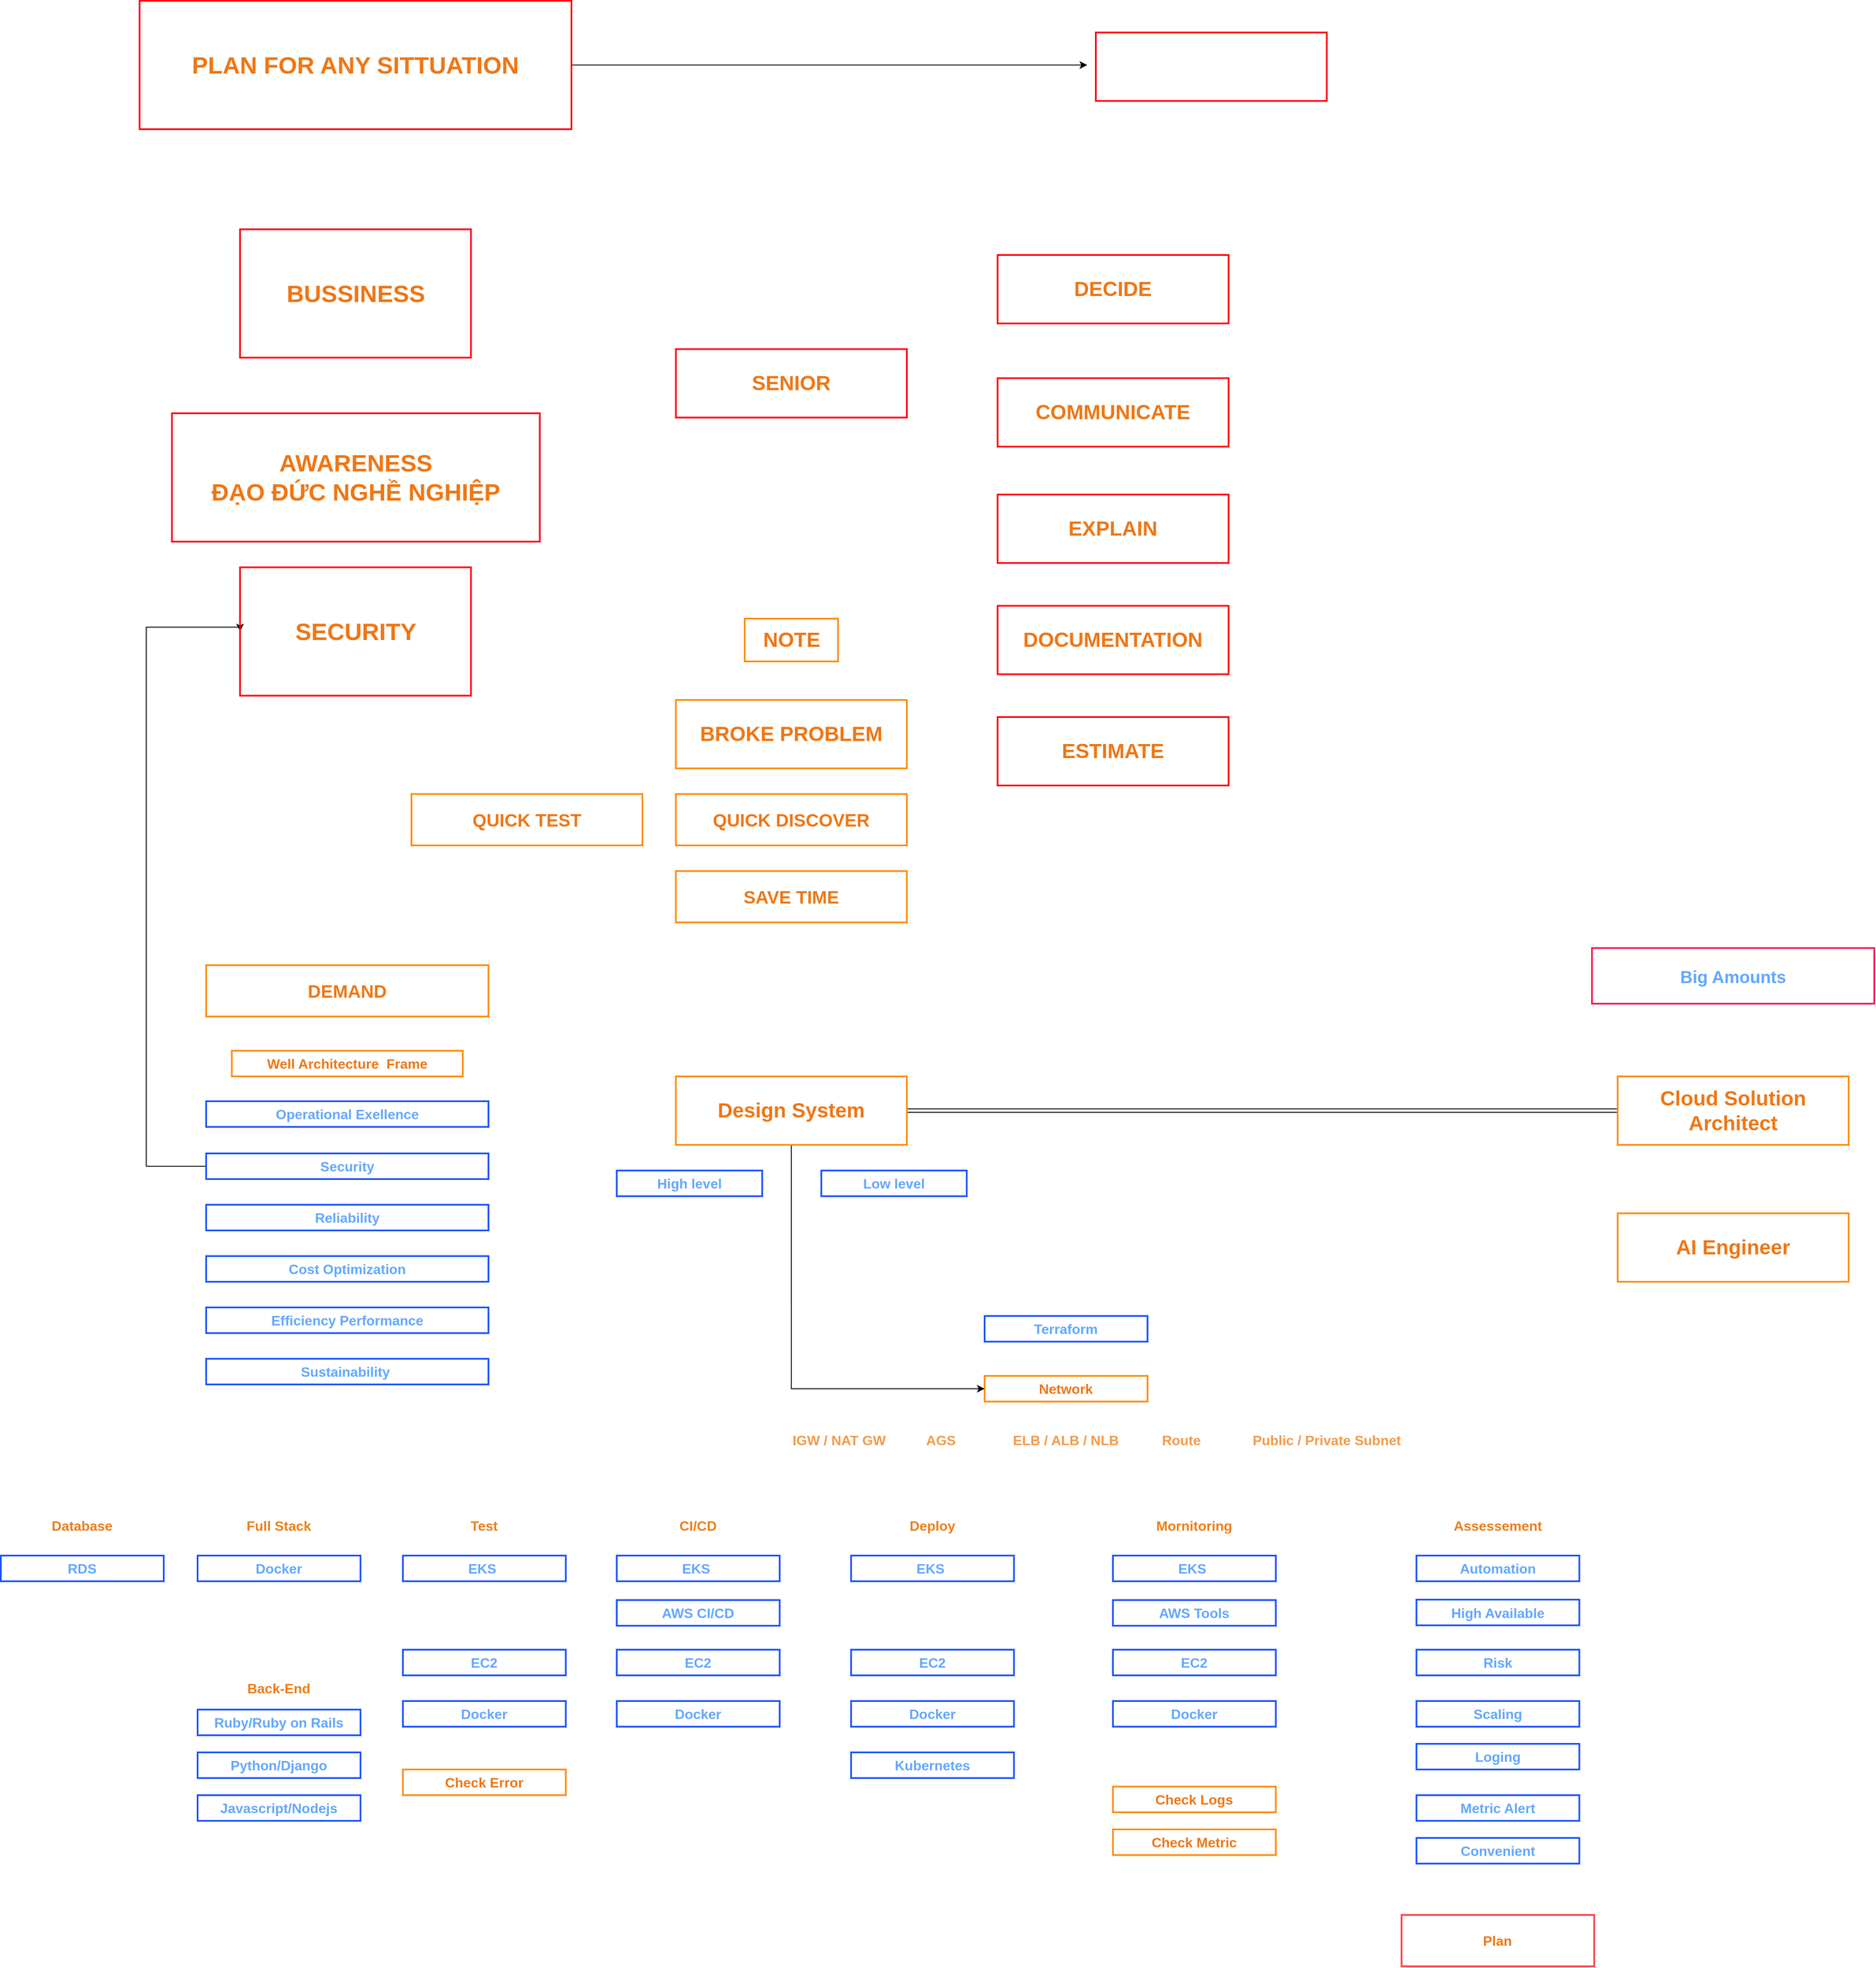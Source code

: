 <mxfile version="26.2.14" pages="3">
  <diagram name="Trang-1" id="ujEET1riT07Mne3FGxFI">
    <mxGraphModel dx="5027" dy="3837" grid="1" gridSize="10" guides="1" tooltips="1" connect="1" arrows="1" fold="1" page="1" pageScale="1" pageWidth="827" pageHeight="583" math="0" shadow="0">
      <root>
        <mxCell id="0" />
        <mxCell id="1" parent="0" />
        <mxCell id="cPMbkRboFeWKnEb1X97w-1" value="EKS&amp;nbsp;" style="text;html=1;strokeColor=#1a53ff;fillColor=none;align=center;verticalAlign=middle;whiteSpace=wrap;rounded=0;fontSize=16;fontStyle=1;fontColor=#64a7ff;strokeWidth=2;" parent="1" vertex="1">
          <mxGeometry x="203.89" y="210" width="190.41" height="30" as="geometry" />
        </mxCell>
        <mxCell id="cPMbkRboFeWKnEb1X97w-2" value="Deploy" style="text;html=1;strokeColor=none;fillColor=none;align=center;verticalAlign=middle;whiteSpace=wrap;rounded=0;fontSize=16;fontStyle=1;fontColor=#ed7100;opacity=80;textOpacity=90;" parent="1" vertex="1">
          <mxGeometry x="259.09" y="160" width="80" height="30" as="geometry" />
        </mxCell>
        <mxCell id="cPMbkRboFeWKnEb1X97w-4" value="EC2" style="text;html=1;strokeColor=#1a53ff;fillColor=none;align=center;verticalAlign=middle;whiteSpace=wrap;rounded=0;fontSize=16;fontStyle=1;fontColor=#64a7ff;strokeWidth=2;" parent="1" vertex="1">
          <mxGeometry x="203.89" y="320" width="190.41" height="30" as="geometry" />
        </mxCell>
        <mxCell id="cPMbkRboFeWKnEb1X97w-5" value="Kubernetes" style="text;html=1;strokeColor=#1a53ff;fillColor=none;align=center;verticalAlign=middle;whiteSpace=wrap;rounded=0;fontSize=16;fontStyle=1;fontColor=#64a7ff;strokeWidth=2;" parent="1" vertex="1">
          <mxGeometry x="203.89" y="440" width="190.41" height="30" as="geometry" />
        </mxCell>
        <mxCell id="cPMbkRboFeWKnEb1X97w-6" value="Docker" style="text;html=1;strokeColor=#1a53ff;fillColor=none;align=center;verticalAlign=middle;whiteSpace=wrap;rounded=0;fontSize=16;fontStyle=1;fontColor=#64a7ff;strokeWidth=2;" parent="1" vertex="1">
          <mxGeometry x="203.89" y="380" width="190.41" height="30" as="geometry" />
        </mxCell>
        <mxCell id="cPMbkRboFeWKnEb1X97w-8" value="Terraform" style="text;html=1;strokeColor=#1a53ff;fillColor=none;align=center;verticalAlign=middle;whiteSpace=wrap;rounded=0;fontSize=16;fontStyle=1;fontColor=#64a7ff;strokeWidth=2;" parent="1" vertex="1">
          <mxGeometry x="360" y="-70" width="190.41" height="30" as="geometry" />
        </mxCell>
        <mxCell id="cPMbkRboFeWKnEb1X97w-9" value="EKS&amp;nbsp;" style="text;html=1;strokeColor=#1a53ff;fillColor=none;align=center;verticalAlign=middle;whiteSpace=wrap;rounded=0;fontSize=16;fontStyle=1;fontColor=#64a7ff;strokeWidth=2;" parent="1" vertex="1">
          <mxGeometry x="510" y="210" width="190.41" height="30" as="geometry" />
        </mxCell>
        <mxCell id="cPMbkRboFeWKnEb1X97w-10" value="Mornitoring" style="text;html=1;strokeColor=none;fillColor=none;align=center;verticalAlign=middle;whiteSpace=wrap;rounded=0;fontSize=16;fontStyle=1;fontColor=#ed7100;opacity=80;textOpacity=90;" parent="1" vertex="1">
          <mxGeometry x="565.2" y="160" width="80" height="30" as="geometry" />
        </mxCell>
        <mxCell id="cPMbkRboFeWKnEb1X97w-11" value="EC2" style="text;html=1;strokeColor=#1a53ff;fillColor=none;align=center;verticalAlign=middle;whiteSpace=wrap;rounded=0;fontSize=16;fontStyle=1;fontColor=#64a7ff;strokeWidth=2;" parent="1" vertex="1">
          <mxGeometry x="509.99" y="320" width="190.41" height="30" as="geometry" />
        </mxCell>
        <mxCell id="cPMbkRboFeWKnEb1X97w-12" value="AWS Tools" style="text;html=1;strokeColor=#1a53ff;fillColor=none;align=center;verticalAlign=middle;whiteSpace=wrap;rounded=0;fontSize=16;fontStyle=1;fontColor=#64a7ff;strokeWidth=2;" parent="1" vertex="1">
          <mxGeometry x="510" y="262" width="190.41" height="30" as="geometry" />
        </mxCell>
        <mxCell id="cPMbkRboFeWKnEb1X97w-13" value="Docker" style="text;html=1;strokeColor=#1a53ff;fillColor=none;align=center;verticalAlign=middle;whiteSpace=wrap;rounded=0;fontSize=16;fontStyle=1;fontColor=#64a7ff;strokeWidth=2;" parent="1" vertex="1">
          <mxGeometry x="510" y="380" width="190.41" height="30" as="geometry" />
        </mxCell>
        <mxCell id="cPMbkRboFeWKnEb1X97w-14" value="EKS&amp;nbsp;" style="text;html=1;strokeColor=#1a53ff;fillColor=none;align=center;verticalAlign=middle;whiteSpace=wrap;rounded=0;fontSize=16;fontStyle=1;fontColor=#64a7ff;strokeWidth=2;" parent="1" vertex="1">
          <mxGeometry x="-70" y="210" width="190.41" height="30" as="geometry" />
        </mxCell>
        <mxCell id="cPMbkRboFeWKnEb1X97w-15" value="CI/CD" style="text;html=1;strokeColor=none;fillColor=none;align=center;verticalAlign=middle;whiteSpace=wrap;rounded=0;fontSize=16;fontStyle=1;fontColor=#ed7100;opacity=80;textOpacity=90;" parent="1" vertex="1">
          <mxGeometry x="-14.8" y="160" width="80" height="30" as="geometry" />
        </mxCell>
        <mxCell id="cPMbkRboFeWKnEb1X97w-16" value="EC2" style="text;html=1;strokeColor=#1a53ff;fillColor=none;align=center;verticalAlign=middle;whiteSpace=wrap;rounded=0;fontSize=16;fontStyle=1;fontColor=#64a7ff;strokeWidth=2;" parent="1" vertex="1">
          <mxGeometry x="-70.01" y="320" width="190.41" height="30" as="geometry" />
        </mxCell>
        <mxCell id="cPMbkRboFeWKnEb1X97w-17" value="AWS CI/CD" style="text;html=1;strokeColor=#1a53ff;fillColor=none;align=center;verticalAlign=middle;whiteSpace=wrap;rounded=0;fontSize=16;fontStyle=1;fontColor=#64a7ff;strokeWidth=2;" parent="1" vertex="1">
          <mxGeometry x="-70.01" y="262" width="190.41" height="30" as="geometry" />
        </mxCell>
        <mxCell id="cPMbkRboFeWKnEb1X97w-18" value="Docker" style="text;html=1;strokeColor=#1a53ff;fillColor=none;align=center;verticalAlign=middle;whiteSpace=wrap;rounded=0;fontSize=16;fontStyle=1;fontColor=#64a7ff;strokeWidth=2;" parent="1" vertex="1">
          <mxGeometry x="-70" y="380" width="190.41" height="30" as="geometry" />
        </mxCell>
        <mxCell id="-tKb0X7vPReTpXO9XSrU-1" value="Docker" style="text;html=1;strokeColor=#1a53ff;fillColor=none;align=center;verticalAlign=middle;whiteSpace=wrap;rounded=0;fontSize=16;fontStyle=1;fontColor=#64a7ff;strokeWidth=2;" parent="1" vertex="1">
          <mxGeometry x="-560" y="210" width="190.41" height="30" as="geometry" />
        </mxCell>
        <mxCell id="-tKb0X7vPReTpXO9XSrU-2" value="Full Stack" style="text;html=1;strokeColor=none;fillColor=none;align=center;verticalAlign=middle;whiteSpace=wrap;rounded=0;fontSize=16;fontStyle=1;fontColor=#ed7100;opacity=80;textOpacity=90;" parent="1" vertex="1">
          <mxGeometry x="-504.8" y="160" width="80" height="30" as="geometry" />
        </mxCell>
        <mxCell id="-tKb0X7vPReTpXO9XSrU-3" value="Database" style="text;html=1;strokeColor=none;fillColor=none;align=center;verticalAlign=middle;whiteSpace=wrap;rounded=0;fontSize=16;fontStyle=1;fontColor=#ed7100;opacity=80;textOpacity=90;" parent="1" vertex="1">
          <mxGeometry x="-734.8" y="160" width="80" height="30" as="geometry" />
        </mxCell>
        <mxCell id="-tKb0X7vPReTpXO9XSrU-4" value="Network" style="text;html=1;strokeColor=#ff8d0a;fillColor=none;align=center;verticalAlign=middle;whiteSpace=wrap;rounded=0;fontSize=16;fontStyle=1;fontColor=#ef7715;strokeWidth=2;" parent="1" vertex="1">
          <mxGeometry x="360" width="190.41" height="30" as="geometry" />
        </mxCell>
        <mxCell id="-tKb0X7vPReTpXO9XSrU-5" value="AGS" style="text;html=1;strokeColor=none;fillColor=none;align=center;verticalAlign=middle;whiteSpace=wrap;rounded=0;fontSize=16;fontStyle=1;fontColor=#ed7100;opacity=50;textOpacity=70;" parent="1" vertex="1">
          <mxGeometry x="269.09" y="60" width="80" height="30" as="geometry" />
        </mxCell>
        <mxCell id="-tKb0X7vPReTpXO9XSrU-6" value="ELB / ALB / NLB" style="text;html=1;strokeColor=none;fillColor=none;align=center;verticalAlign=middle;whiteSpace=wrap;rounded=0;fontSize=16;fontStyle=1;fontColor=#ed7100;opacity=50;textOpacity=70;" parent="1" vertex="1">
          <mxGeometry x="385.21" y="60" width="140" height="30" as="geometry" />
        </mxCell>
        <mxCell id="-tKb0X7vPReTpXO9XSrU-7" value="Route" style="text;html=1;strokeColor=none;fillColor=none;align=center;verticalAlign=middle;whiteSpace=wrap;rounded=0;fontSize=16;fontStyle=1;fontColor=#ed7100;opacity=50;textOpacity=70;" parent="1" vertex="1">
          <mxGeometry x="550.41" y="60" width="80" height="30" as="geometry" />
        </mxCell>
        <mxCell id="-tKb0X7vPReTpXO9XSrU-8" value="Public / Private Subnet" style="text;html=1;strokeColor=none;fillColor=none;align=center;verticalAlign=middle;whiteSpace=wrap;rounded=0;fontSize=16;fontStyle=1;fontColor=#ed7100;opacity=50;textOpacity=70;" parent="1" vertex="1">
          <mxGeometry x="670" y="60" width="180" height="30" as="geometry" />
        </mxCell>
        <mxCell id="-tKb0X7vPReTpXO9XSrU-9" value="IGW / NAT GW" style="text;html=1;strokeColor=none;fillColor=none;align=center;verticalAlign=middle;whiteSpace=wrap;rounded=0;fontSize=16;fontStyle=1;fontColor=#ed7100;opacity=50;textOpacity=70;" parent="1" vertex="1">
          <mxGeometry x="130" y="60" width="120" height="30" as="geometry" />
        </mxCell>
        <mxCell id="-tKb0X7vPReTpXO9XSrU-10" value="RDS" style="text;html=1;strokeColor=#1a53ff;fillColor=none;align=center;verticalAlign=middle;whiteSpace=wrap;rounded=0;fontSize=16;fontStyle=1;fontColor=#64a7ff;strokeWidth=2;" parent="1" vertex="1">
          <mxGeometry x="-790" y="210" width="190.41" height="30" as="geometry" />
        </mxCell>
        <mxCell id="-tKb0X7vPReTpXO9XSrU-13" value="Well Architecture&amp;nbsp; Frame" style="text;html=1;strokeColor=#ff8d0a;fillColor=none;align=center;verticalAlign=middle;whiteSpace=wrap;rounded=0;fontSize=16;fontStyle=1;fontColor=#ef7715;strokeWidth=2;" parent="1" vertex="1">
          <mxGeometry x="-520" y="-380" width="270" height="30" as="geometry" />
        </mxCell>
        <mxCell id="-tKb0X7vPReTpXO9XSrU-14" value="Operational Exellence" style="text;html=1;strokeColor=#1a53ff;fillColor=none;align=center;verticalAlign=middle;whiteSpace=wrap;rounded=0;fontSize=16;fontStyle=1;fontColor=#64a7ff;strokeWidth=2;" parent="1" vertex="1">
          <mxGeometry x="-550" y="-321" width="330" height="30" as="geometry" />
        </mxCell>
        <mxCell id="6UHtKOpO8LP5t7AISkg3-2" style="edgeStyle=orthogonalEdgeStyle;rounded=0;orthogonalLoop=1;jettySize=auto;html=1;entryX=0;entryY=0.5;entryDx=0;entryDy=0;" parent="1" source="-tKb0X7vPReTpXO9XSrU-16" target="6UHtKOpO8LP5t7AISkg3-1" edge="1">
          <mxGeometry relative="1" as="geometry">
            <Array as="points">
              <mxPoint x="-620" y="-245" />
              <mxPoint x="-620" y="-875" />
            </Array>
          </mxGeometry>
        </mxCell>
        <mxCell id="-tKb0X7vPReTpXO9XSrU-16" value="Security" style="text;html=1;strokeColor=#1a53ff;fillColor=none;align=center;verticalAlign=middle;whiteSpace=wrap;rounded=0;fontSize=16;fontStyle=1;fontColor=#64a7ff;strokeWidth=2;" parent="1" vertex="1">
          <mxGeometry x="-550" y="-260" width="330" height="30" as="geometry" />
        </mxCell>
        <mxCell id="-tKb0X7vPReTpXO9XSrU-17" value="Reliability" style="text;html=1;strokeColor=#1a53ff;fillColor=none;align=center;verticalAlign=middle;whiteSpace=wrap;rounded=0;fontSize=16;fontStyle=1;fontColor=#64a7ff;strokeWidth=2;" parent="1" vertex="1">
          <mxGeometry x="-550" y="-200" width="330" height="30" as="geometry" />
        </mxCell>
        <mxCell id="-tKb0X7vPReTpXO9XSrU-18" value="Cost Optimization" style="text;html=1;strokeColor=#1a53ff;fillColor=none;align=center;verticalAlign=middle;whiteSpace=wrap;rounded=0;fontSize=16;fontStyle=1;fontColor=#64a7ff;strokeWidth=2;" parent="1" vertex="1">
          <mxGeometry x="-550" y="-140" width="330" height="30" as="geometry" />
        </mxCell>
        <mxCell id="-tKb0X7vPReTpXO9XSrU-19" value="Efficiency Performance" style="text;html=1;strokeColor=#1a53ff;fillColor=none;align=center;verticalAlign=middle;whiteSpace=wrap;rounded=0;fontSize=16;fontStyle=1;fontColor=#64a7ff;strokeWidth=2;" parent="1" vertex="1">
          <mxGeometry x="-550" y="-80" width="330" height="30" as="geometry" />
        </mxCell>
        <mxCell id="-tKb0X7vPReTpXO9XSrU-20" value="Sustainability&amp;nbsp;" style="text;html=1;strokeColor=#1a53ff;fillColor=none;align=center;verticalAlign=middle;whiteSpace=wrap;rounded=0;fontSize=16;fontStyle=1;fontColor=#64a7ff;strokeWidth=2;" parent="1" vertex="1">
          <mxGeometry x="-550" y="-20" width="330" height="30" as="geometry" />
        </mxCell>
        <mxCell id="-tKb0X7vPReTpXO9XSrU-23" style="edgeStyle=orthogonalEdgeStyle;rounded=0;orthogonalLoop=1;jettySize=auto;html=1;exitX=0.5;exitY=1;exitDx=0;exitDy=0;entryX=0;entryY=0.5;entryDx=0;entryDy=0;" parent="1" source="-tKb0X7vPReTpXO9XSrU-21" target="-tKb0X7vPReTpXO9XSrU-4" edge="1">
          <mxGeometry relative="1" as="geometry" />
        </mxCell>
        <mxCell id="AHxGHxpkZG729FD5Jr13-1" style="edgeStyle=orthogonalEdgeStyle;rounded=0;orthogonalLoop=1;jettySize=auto;html=1;entryX=0;entryY=0.5;entryDx=0;entryDy=0;shape=link;" parent="1" source="-tKb0X7vPReTpXO9XSrU-21" target="VqSbP30gdeHqLsABzozv-1" edge="1">
          <mxGeometry relative="1" as="geometry" />
        </mxCell>
        <mxCell id="-tKb0X7vPReTpXO9XSrU-21" value="&lt;font style=&quot;font-size: 24px;&quot;&gt;Design System&lt;/font&gt;" style="text;html=1;strokeColor=#ff8d0a;fillColor=none;align=center;verticalAlign=middle;whiteSpace=wrap;rounded=0;fontSize=16;fontStyle=1;fontColor=#ef7715;strokeWidth=2;" parent="1" vertex="1">
          <mxGeometry x="-0.91" y="-350" width="270" height="80" as="geometry" />
        </mxCell>
        <mxCell id="-tKb0X7vPReTpXO9XSrU-24" value="High level" style="text;html=1;strokeColor=#1a53ff;fillColor=none;align=center;verticalAlign=middle;whiteSpace=wrap;rounded=0;fontSize=16;fontStyle=1;fontColor=#64a7ff;strokeWidth=2;" parent="1" vertex="1">
          <mxGeometry x="-70.01" y="-240" width="170" height="30" as="geometry" />
        </mxCell>
        <mxCell id="-tKb0X7vPReTpXO9XSrU-25" value="Low level" style="text;html=1;strokeColor=#1a53ff;fillColor=none;align=center;verticalAlign=middle;whiteSpace=wrap;rounded=0;fontSize=16;fontStyle=1;fontColor=#64a7ff;strokeWidth=2;" parent="1" vertex="1">
          <mxGeometry x="169.09" y="-240" width="170" height="30" as="geometry" />
        </mxCell>
        <mxCell id="VJEER4OFfLnJNh75TgYW-2" value="Test" style="text;html=1;strokeColor=none;fillColor=none;align=center;verticalAlign=middle;whiteSpace=wrap;rounded=0;fontSize=16;fontStyle=1;fontColor=#ed7100;opacity=80;textOpacity=90;" parent="1" vertex="1">
          <mxGeometry x="-264.8" y="160" width="80" height="30" as="geometry" />
        </mxCell>
        <mxCell id="VJEER4OFfLnJNh75TgYW-3" value="EKS&amp;nbsp;" style="text;html=1;strokeColor=#1a53ff;fillColor=none;align=center;verticalAlign=middle;whiteSpace=wrap;rounded=0;fontSize=16;fontStyle=1;fontColor=#64a7ff;strokeWidth=2;" parent="1" vertex="1">
          <mxGeometry x="-320" y="210" width="190.41" height="30" as="geometry" />
        </mxCell>
        <mxCell id="VJEER4OFfLnJNh75TgYW-4" value="EC2" style="text;html=1;strokeColor=#1a53ff;fillColor=none;align=center;verticalAlign=middle;whiteSpace=wrap;rounded=0;fontSize=16;fontStyle=1;fontColor=#64a7ff;strokeWidth=2;" parent="1" vertex="1">
          <mxGeometry x="-320.01" y="320" width="190.41" height="30" as="geometry" />
        </mxCell>
        <mxCell id="VJEER4OFfLnJNh75TgYW-6" value="Docker" style="text;html=1;strokeColor=#1a53ff;fillColor=none;align=center;verticalAlign=middle;whiteSpace=wrap;rounded=0;fontSize=16;fontStyle=1;fontColor=#64a7ff;strokeWidth=2;" parent="1" vertex="1">
          <mxGeometry x="-320" y="380" width="190.41" height="30" as="geometry" />
        </mxCell>
        <mxCell id="_DJAbIojodz0pSCEuxrS-1" value="&lt;span style=&quot;font-size: 24px;&quot;&gt;BROKE PROBLEM&lt;/span&gt;" style="text;html=1;strokeColor=#ff8d0a;fillColor=none;align=center;verticalAlign=middle;whiteSpace=wrap;rounded=0;fontSize=16;fontStyle=1;fontColor=#ef7715;strokeWidth=2;" parent="1" vertex="1">
          <mxGeometry x="-0.91" y="-790" width="270" height="80" as="geometry" />
        </mxCell>
        <mxCell id="_DJAbIojodz0pSCEuxrS-2" value="QUICK DISCOVER" style="text;html=1;strokeColor=#ff8d0a;fillColor=none;align=center;verticalAlign=middle;whiteSpace=wrap;rounded=0;fontSize=21;fontStyle=1;fontColor=#ef7715;strokeWidth=2;" parent="1" vertex="1">
          <mxGeometry x="-0.91" y="-680" width="270" height="60" as="geometry" />
        </mxCell>
        <mxCell id="rnrWlKSzuoKKv4Rg9jxv-1" value="DEMAND" style="text;html=1;strokeColor=#ff8d0a;fillColor=none;align=center;verticalAlign=middle;whiteSpace=wrap;rounded=0;fontSize=21;fontStyle=1;fontColor=#ef7715;strokeWidth=2;" parent="1" vertex="1">
          <mxGeometry x="-550" y="-480" width="330" height="60" as="geometry" />
        </mxCell>
        <mxCell id="VqSbP30gdeHqLsABzozv-1" value="&lt;font style=&quot;font-size: 24px;&quot;&gt;Cloud Solution Architect&lt;/font&gt;" style="text;html=1;strokeColor=#ff8d0a;fillColor=none;align=center;verticalAlign=middle;whiteSpace=wrap;rounded=0;fontSize=16;fontStyle=1;fontColor=#ef7715;strokeWidth=2;" parent="1" vertex="1">
          <mxGeometry x="1100" y="-350" width="270" height="80" as="geometry" />
        </mxCell>
        <mxCell id="VqSbP30gdeHqLsABzozv-3" value="SAVE TIME" style="text;html=1;strokeColor=#ff8d0a;fillColor=none;align=center;verticalAlign=middle;whiteSpace=wrap;rounded=0;fontSize=21;fontStyle=1;fontColor=#ef7715;strokeWidth=2;" parent="1" vertex="1">
          <mxGeometry x="-0.9" y="-590" width="270" height="60" as="geometry" />
        </mxCell>
        <mxCell id="hmmZ-md2p80IemaL2Qtf-1" value="Ruby/Ruby on Rails&lt;span style=&quot;color: rgba(0, 0, 0, 0); font-family: monospace; font-size: 0px; font-weight: 400; text-align: start; text-wrap: nowrap;&quot;&gt;%3CmxGraphModel%3E%3Croot%3E%3CmxCell%20id%3D%220%22%2F%3E%3CmxCell%20id%3D%221%22%20parent%3D%220%22%2F%3E%3CmxCell%20id%3D%222%22%20value%3D%22Docker%22%20style%3D%22text%3Bhtml%3D1%3BstrokeColor%3D%231a53ff%3BfillColor%3Dnone%3Balign%3Dcenter%3BverticalAlign%3Dmiddle%3BwhiteSpace%3Dwrap%3Brounded%3D0%3BfontSize%3D16%3BfontStyle%3D1%3BfontColor%3D%2364a7ff%3BstrokeWidth%3D2%3B%22%20vertex%3D%221%22%20parent%3D%221%22%3E%3CmxGeometry%20x%3D%22-560%22%20y%3D%22210%22%20width%3D%22190.41%22%20height%3D%2230%22%20as%3D%22geometry%22%2F%3E%3C%2FmxCell%3E%3C%2Froot%3E%3C%2FmxGraphModel%3E&lt;/span&gt;" style="text;html=1;strokeColor=#1a53ff;fillColor=none;align=center;verticalAlign=middle;whiteSpace=wrap;rounded=0;fontSize=16;fontStyle=1;fontColor=#64a7ff;strokeWidth=2;" parent="1" vertex="1">
          <mxGeometry x="-560" y="390" width="190.41" height="30" as="geometry" />
        </mxCell>
        <mxCell id="hmmZ-md2p80IemaL2Qtf-2" value="Python/Django" style="text;html=1;strokeColor=#1a53ff;fillColor=none;align=center;verticalAlign=middle;whiteSpace=wrap;rounded=0;fontSize=16;fontStyle=1;fontColor=#64a7ff;strokeWidth=2;" parent="1" vertex="1">
          <mxGeometry x="-560" y="440" width="190.41" height="30" as="geometry" />
        </mxCell>
        <mxCell id="hmmZ-md2p80IemaL2Qtf-3" value="Javascript/Nodejs" style="text;html=1;strokeColor=#1a53ff;fillColor=none;align=center;verticalAlign=middle;whiteSpace=wrap;rounded=0;fontSize=16;fontStyle=1;fontColor=#64a7ff;strokeWidth=2;" parent="1" vertex="1">
          <mxGeometry x="-560" y="490" width="190.41" height="30" as="geometry" />
        </mxCell>
        <mxCell id="hmmZ-md2p80IemaL2Qtf-4" value="Back-End" style="text;html=1;strokeColor=none;fillColor=none;align=center;verticalAlign=middle;whiteSpace=wrap;rounded=0;fontSize=16;fontStyle=1;fontColor=#ed7100;opacity=80;textOpacity=90;" parent="1" vertex="1">
          <mxGeometry x="-504.8" y="350" width="80" height="30" as="geometry" />
        </mxCell>
        <mxCell id="CieUn2j9MuOwByOzaxfd-1" value="&lt;span style=&quot;font-size: 24px;&quot;&gt;SENIOR&lt;/span&gt;" style="text;html=1;strokeColor=#FF0011;fillColor=none;align=center;verticalAlign=middle;whiteSpace=wrap;rounded=0;fontSize=16;fontStyle=1;fontColor=#ef7715;strokeWidth=2;" parent="1" vertex="1">
          <mxGeometry x="-0.9" y="-1200" width="270" height="80" as="geometry" />
        </mxCell>
        <mxCell id="CieUn2j9MuOwByOzaxfd-2" value="&lt;span style=&quot;font-size: 24px;&quot;&gt;DECIDE&lt;/span&gt;" style="text;html=1;strokeColor=#FF0011;fillColor=none;align=center;verticalAlign=middle;whiteSpace=wrap;rounded=0;fontSize=16;fontStyle=1;fontColor=#ef7715;strokeWidth=2;" parent="1" vertex="1">
          <mxGeometry x="375.2" y="-1310" width="270" height="80" as="geometry" />
        </mxCell>
        <mxCell id="CieUn2j9MuOwByOzaxfd-3" value="&lt;span style=&quot;font-size: 24px;&quot;&gt;COMMUNICATE&lt;/span&gt;" style="text;html=1;strokeColor=#FF0011;fillColor=none;align=center;verticalAlign=middle;whiteSpace=wrap;rounded=0;fontSize=16;fontStyle=1;fontColor=#ef7715;strokeWidth=2;" parent="1" vertex="1">
          <mxGeometry x="375.2" y="-1166" width="270" height="80" as="geometry" />
        </mxCell>
        <mxCell id="CieUn2j9MuOwByOzaxfd-4" value="&lt;span style=&quot;font-size: 24px;&quot;&gt;EXPLAIN&lt;/span&gt;" style="text;html=1;strokeColor=#FF0011;fillColor=none;align=center;verticalAlign=middle;whiteSpace=wrap;rounded=0;fontSize=16;fontStyle=1;fontColor=#ef7715;strokeWidth=2;" parent="1" vertex="1">
          <mxGeometry x="375.2" y="-1030" width="270" height="80" as="geometry" />
        </mxCell>
        <mxCell id="4g-upzfsBoQSluLP9EnY-1" value="&lt;span style=&quot;font-size: 28px;&quot;&gt;BUSSINESS&lt;/span&gt;" style="text;html=1;strokeColor=#FF0011;fillColor=none;align=center;verticalAlign=middle;whiteSpace=wrap;rounded=0;fontSize=16;fontStyle=1;fontColor=#ef7715;strokeWidth=2;" parent="1" vertex="1">
          <mxGeometry x="-510.41" y="-1340" width="270" height="150" as="geometry" />
        </mxCell>
        <mxCell id="4g-upzfsBoQSluLP9EnY-2" value="&lt;span style=&quot;font-size: 24px;&quot;&gt;DOCUMENTATION&lt;/span&gt;" style="text;html=1;strokeColor=#FF0011;fillColor=none;align=center;verticalAlign=middle;whiteSpace=wrap;rounded=0;fontSize=16;fontStyle=1;fontColor=#ef7715;strokeWidth=2;" parent="1" vertex="1">
          <mxGeometry x="375.2" y="-900" width="270" height="80" as="geometry" />
        </mxCell>
        <mxCell id="4g-upzfsBoQSluLP9EnY-3" value="&lt;span style=&quot;font-size: 24px;&quot;&gt;AI Engineer&lt;/span&gt;" style="text;html=1;strokeColor=#ff8d0a;fillColor=none;align=center;verticalAlign=middle;whiteSpace=wrap;rounded=0;fontSize=16;fontStyle=1;fontColor=#ef7715;strokeWidth=2;" parent="1" vertex="1">
          <mxGeometry x="1100" y="-190" width="270" height="80" as="geometry" />
        </mxCell>
        <mxCell id="qi1XNa2taDHu1fNkGAk2-1" value="&lt;span style=&quot;font-size: 24px;&quot;&gt;ESTIMATE&lt;/span&gt;" style="text;html=1;strokeColor=#FF0011;fillColor=none;align=center;verticalAlign=middle;whiteSpace=wrap;rounded=0;fontSize=16;fontStyle=1;fontColor=#ef7715;strokeWidth=2;" parent="1" vertex="1">
          <mxGeometry x="375.2" y="-770" width="270" height="80" as="geometry" />
        </mxCell>
        <mxCell id="4dDg5o5YlyH3D9cVlC7b-1" value="Check Logs" style="text;html=1;strokeColor=#ff8d0a;fillColor=none;align=center;verticalAlign=middle;whiteSpace=wrap;rounded=0;fontSize=16;fontStyle=1;fontColor=#ef7715;strokeWidth=2;" parent="1" vertex="1">
          <mxGeometry x="509.99" y="480" width="190.41" height="30" as="geometry" />
        </mxCell>
        <mxCell id="4dDg5o5YlyH3D9cVlC7b-2" value="Check Metric" style="text;html=1;strokeColor=#ff8d0a;fillColor=none;align=center;verticalAlign=middle;whiteSpace=wrap;rounded=0;fontSize=16;fontStyle=1;fontColor=#ef7715;strokeWidth=2;" parent="1" vertex="1">
          <mxGeometry x="510" y="530" width="190.41" height="30" as="geometry" />
        </mxCell>
        <mxCell id="4dDg5o5YlyH3D9cVlC7b-3" value="Check Error" style="text;html=1;strokeColor=#ff8d0a;fillColor=none;align=center;verticalAlign=middle;whiteSpace=wrap;rounded=0;fontSize=16;fontStyle=1;fontColor=#ef7715;strokeWidth=2;" parent="1" vertex="1">
          <mxGeometry x="-320.01" y="460" width="190.41" height="30" as="geometry" />
        </mxCell>
        <mxCell id="0ZU1zF_1MFRTYMkna4UZ-1" value="Big Amounts" style="text;html=1;strokeColor=#FF1453;fillColor=none;align=center;verticalAlign=middle;whiteSpace=wrap;rounded=0;fontSize=20;fontStyle=1;fontColor=#64a7ff;strokeWidth=2;" parent="1" vertex="1">
          <mxGeometry x="1070" y="-500" width="330" height="65" as="geometry" />
        </mxCell>
        <mxCell id="tjQwItsupdHpOHDoVjFv-1" value="&lt;span style=&quot;font-size: 28px;&quot;&gt;AWARENESS&lt;/span&gt;&lt;div&gt;&lt;span style=&quot;font-size: 28px;&quot;&gt;ĐẠO ĐỨC NGHỀ NGHIỆP&lt;/span&gt;&lt;/div&gt;" style="text;html=1;strokeColor=#FF0011;fillColor=none;align=center;verticalAlign=middle;whiteSpace=wrap;rounded=0;fontSize=16;fontStyle=1;fontColor=#ef7715;strokeWidth=2;" parent="1" vertex="1">
          <mxGeometry x="-590" y="-1125" width="430" height="150" as="geometry" />
        </mxCell>
        <mxCell id="7dWwLr5CmhXpt39SM9Ui-1" value="Assessement" style="text;html=1;strokeColor=none;fillColor=none;align=center;verticalAlign=middle;whiteSpace=wrap;rounded=0;fontSize=16;fontStyle=1;fontColor=#ed7100;opacity=80;textOpacity=90;" parent="1" vertex="1">
          <mxGeometry x="920" y="160" width="80" height="30" as="geometry" />
        </mxCell>
        <mxCell id="7dWwLr5CmhXpt39SM9Ui-2" value="Automation" style="text;html=1;strokeColor=#1a53ff;fillColor=none;align=center;verticalAlign=middle;whiteSpace=wrap;rounded=0;fontSize=16;fontStyle=1;fontColor=#64a7ff;strokeWidth=2;" parent="1" vertex="1">
          <mxGeometry x="864.79" y="210" width="190.41" height="30" as="geometry" />
        </mxCell>
        <mxCell id="7dWwLr5CmhXpt39SM9Ui-3" value="High Available" style="text;html=1;strokeColor=#1a53ff;fillColor=none;align=center;verticalAlign=middle;whiteSpace=wrap;rounded=0;fontSize=16;fontStyle=1;fontColor=#64a7ff;strokeWidth=2;" parent="1" vertex="1">
          <mxGeometry x="864.79" y="261.5" width="190.41" height="30" as="geometry" />
        </mxCell>
        <mxCell id="7dWwLr5CmhXpt39SM9Ui-5" value="Risk" style="text;html=1;strokeColor=#1a53ff;fillColor=none;align=center;verticalAlign=middle;whiteSpace=wrap;rounded=0;fontSize=16;fontStyle=1;fontColor=#64a7ff;strokeWidth=2;" parent="1" vertex="1">
          <mxGeometry x="864.79" y="320" width="190.41" height="30" as="geometry" />
        </mxCell>
        <mxCell id="7dWwLr5CmhXpt39SM9Ui-6" value="QUICK TEST" style="text;html=1;strokeColor=#ff8d0a;fillColor=none;align=center;verticalAlign=middle;whiteSpace=wrap;rounded=0;fontSize=21;fontStyle=1;fontColor=#ef7715;strokeWidth=2;" parent="1" vertex="1">
          <mxGeometry x="-310" y="-680" width="270" height="60" as="geometry" />
        </mxCell>
        <mxCell id="7dWwLr5CmhXpt39SM9Ui-7" value="&lt;span style=&quot;font-size: 24px;&quot;&gt;NOTE&lt;/span&gt;" style="text;html=1;strokeColor=#ff8d0a;fillColor=none;align=center;verticalAlign=middle;whiteSpace=wrap;rounded=0;fontSize=16;fontStyle=1;fontColor=#ef7715;strokeWidth=2;" parent="1" vertex="1">
          <mxGeometry x="79.56" y="-885" width="109.09" height="50" as="geometry" />
        </mxCell>
        <mxCell id="7dWwLr5CmhXpt39SM9Ui-8" value="Scaling" style="text;html=1;strokeColor=#1a53ff;fillColor=none;align=center;verticalAlign=middle;whiteSpace=wrap;rounded=0;fontSize=16;fontStyle=1;fontColor=#64a7ff;strokeWidth=2;" parent="1" vertex="1">
          <mxGeometry x="864.79" y="380" width="190.41" height="30" as="geometry" />
        </mxCell>
        <mxCell id="7dWwLr5CmhXpt39SM9Ui-10" value="Plan" style="text;html=1;strokeColor=#FF3D4A;fillColor=none;align=center;verticalAlign=middle;whiteSpace=wrap;rounded=0;fontSize=16;fontStyle=1;fontColor=#ef7715;strokeWidth=2;" parent="1" vertex="1">
          <mxGeometry x="847.39" y="630" width="225.21" height="60" as="geometry" />
        </mxCell>
        <mxCell id="7dWwLr5CmhXpt39SM9Ui-11" value="Loging" style="text;html=1;strokeColor=#1a53ff;fillColor=none;align=center;verticalAlign=middle;whiteSpace=wrap;rounded=0;fontSize=16;fontStyle=1;fontColor=#64a7ff;strokeWidth=2;" parent="1" vertex="1">
          <mxGeometry x="864.79" y="430" width="190.41" height="30" as="geometry" />
        </mxCell>
        <mxCell id="7dWwLr5CmhXpt39SM9Ui-12" value="Metric Alert" style="text;html=1;strokeColor=#1a53ff;fillColor=none;align=center;verticalAlign=middle;whiteSpace=wrap;rounded=0;fontSize=16;fontStyle=1;fontColor=#64a7ff;strokeWidth=2;" parent="1" vertex="1">
          <mxGeometry x="864.79" y="490" width="190.41" height="30" as="geometry" />
        </mxCell>
        <mxCell id="7dWwLr5CmhXpt39SM9Ui-13" value="Convenient" style="text;html=1;strokeColor=#1a53ff;fillColor=none;align=center;verticalAlign=middle;whiteSpace=wrap;rounded=0;fontSize=16;fontStyle=1;fontColor=#64a7ff;strokeWidth=2;" parent="1" vertex="1">
          <mxGeometry x="864.79" y="540" width="190.41" height="30" as="geometry" />
        </mxCell>
        <mxCell id="6UHtKOpO8LP5t7AISkg3-1" value="&lt;span style=&quot;font-size: 28px;&quot;&gt;SECURITY&lt;/span&gt;" style="text;html=1;strokeColor=#FF0011;fillColor=none;align=center;verticalAlign=middle;whiteSpace=wrap;rounded=0;fontSize=16;fontStyle=1;fontColor=#ef7715;strokeWidth=2;" parent="1" vertex="1">
          <mxGeometry x="-510.41" y="-945" width="270" height="150" as="geometry" />
        </mxCell>
        <mxCell id="FzZX_OtftnNqBRMq1tPF-2" style="edgeStyle=orthogonalEdgeStyle;rounded=0;orthogonalLoop=1;jettySize=auto;html=1;" edge="1" parent="1" source="FzZX_OtftnNqBRMq1tPF-1">
          <mxGeometry relative="1" as="geometry">
            <mxPoint x="480" y="-1532" as="targetPoint" />
          </mxGeometry>
        </mxCell>
        <mxCell id="FzZX_OtftnNqBRMq1tPF-1" value="&lt;span style=&quot;font-size: 28px;&quot;&gt;PLAN FOR ANY SITTUATION&lt;/span&gt;" style="text;html=1;strokeColor=#FF0011;fillColor=none;align=center;verticalAlign=middle;whiteSpace=wrap;rounded=0;fontSize=16;fontStyle=1;fontColor=#ef7715;strokeWidth=2;" vertex="1" parent="1">
          <mxGeometry x="-627.81" y="-1607" width="504.8" height="150" as="geometry" />
        </mxCell>
        <mxCell id="FzZX_OtftnNqBRMq1tPF-3" value="" style="text;html=1;strokeColor=#FF0011;fillColor=none;align=center;verticalAlign=middle;whiteSpace=wrap;rounded=0;fontSize=16;fontStyle=1;fontColor=#ef7715;strokeWidth=2;" vertex="1" parent="1">
          <mxGeometry x="490.0" y="-1570" width="270" height="80" as="geometry" />
        </mxCell>
      </root>
    </mxGraphModel>
  </diagram>
  <diagram id="3_FGpyyhbwwYuc1fviyi" name="Trang-2">
    <mxGraphModel dx="2893" dy="1687" grid="1" gridSize="10" guides="1" tooltips="1" connect="1" arrows="1" fold="1" page="1" pageScale="1" pageWidth="583" pageHeight="827" math="0" shadow="0">
      <root>
        <mxCell id="0" />
        <mxCell id="1" parent="0" />
        <mxCell id="xelkaUk8tfH8t2lGH7X8-1" value="&lt;font style=&quot;font-size: 24px;&quot;&gt;Money Career&lt;/font&gt;" style="text;html=1;strokeColor=#ff8d0a;fillColor=none;align=center;verticalAlign=middle;whiteSpace=wrap;rounded=0;fontSize=16;fontStyle=1;fontColor=#ef7715;strokeWidth=2;" vertex="1" parent="1">
          <mxGeometry x="-130" y="-510" width="270" height="80" as="geometry" />
        </mxCell>
        <mxCell id="xelkaUk8tfH8t2lGH7X8-2" value="Engineer" style="text;html=1;strokeColor=#1a53ff;fillColor=none;align=center;verticalAlign=middle;whiteSpace=wrap;rounded=0;fontSize=16;fontStyle=1;fontColor=#64a7ff;strokeWidth=2;" vertex="1" parent="1">
          <mxGeometry x="-440" y="-550" width="170" height="30" as="geometry" />
        </mxCell>
        <mxCell id="xelkaUk8tfH8t2lGH7X8-37" style="edgeStyle=orthogonalEdgeStyle;rounded=0;orthogonalLoop=1;jettySize=auto;html=1;entryX=0;entryY=0.75;entryDx=0;entryDy=0;" edge="1" parent="1" source="xelkaUk8tfH8t2lGH7X8-3" target="xelkaUk8tfH8t2lGH7X8-29">
          <mxGeometry relative="1" as="geometry">
            <Array as="points">
              <mxPoint x="190" y="-615" />
              <mxPoint x="190" y="13" />
            </Array>
          </mxGeometry>
        </mxCell>
        <mxCell id="xelkaUk8tfH8t2lGH7X8-3" value="Invest" style="text;html=1;strokeColor=#1a53ff;fillColor=none;align=center;verticalAlign=middle;whiteSpace=wrap;rounded=0;fontSize=16;fontStyle=1;fontColor=#64a7ff;strokeWidth=2;" vertex="1" parent="1">
          <mxGeometry x="260" y="-630" width="170" height="30" as="geometry" />
        </mxCell>
        <mxCell id="xelkaUk8tfH8t2lGH7X8-4" value="Bussiness" style="text;html=1;strokeColor=#1a53ff;fillColor=none;align=center;verticalAlign=middle;whiteSpace=wrap;rounded=0;fontSize=16;fontStyle=1;fontColor=#64a7ff;strokeWidth=2;" vertex="1" parent="1">
          <mxGeometry x="260" y="-520" width="170" height="30" as="geometry" />
        </mxCell>
        <mxCell id="xelkaUk8tfH8t2lGH7X8-39" style="edgeStyle=orthogonalEdgeStyle;rounded=0;orthogonalLoop=1;jettySize=auto;html=1;" edge="1" parent="1" source="xelkaUk8tfH8t2lGH7X8-5" target="xelkaUk8tfH8t2lGH7X8-38">
          <mxGeometry relative="1" as="geometry">
            <Array as="points">
              <mxPoint x="240" y="-385" />
              <mxPoint x="240" y="215" />
            </Array>
          </mxGeometry>
        </mxCell>
        <mxCell id="xelkaUk8tfH8t2lGH7X8-5" value="YTB" style="text;html=1;strokeColor=#1a53ff;fillColor=none;align=center;verticalAlign=middle;whiteSpace=wrap;rounded=0;fontSize=16;fontStyle=1;fontColor=#64a7ff;strokeWidth=2;" vertex="1" parent="1">
          <mxGeometry x="260" y="-400" width="170" height="30" as="geometry" />
        </mxCell>
        <mxCell id="xelkaUk8tfH8t2lGH7X8-7" value="Use time to best" style="text;html=1;strokeColor=#1a53ff;fillColor=none;align=center;verticalAlign=middle;whiteSpace=wrap;rounded=0;fontSize=16;fontStyle=1;fontColor=#64a7ff;strokeWidth=2;" vertex="1" parent="1">
          <mxGeometry x="-680" y="-630" width="170" height="30" as="geometry" />
        </mxCell>
        <mxCell id="xelkaUk8tfH8t2lGH7X8-9" value="3 years 22-25 15-7-2027" style="text;html=1;strokeColor=#1a53ff;fillColor=none;align=center;verticalAlign=middle;whiteSpace=wrap;rounded=0;fontSize=16;fontStyle=1;fontColor=#64a7ff;strokeWidth=2;" vertex="1" parent="1">
          <mxGeometry x="-90" y="-590" width="200" height="50" as="geometry" />
        </mxCell>
        <mxCell id="xelkaUk8tfH8t2lGH7X8-10" value="&lt;font color=&quot;#287619&quot;&gt;House Apartment Home&lt;/font&gt;" style="text;html=1;strokeColor=#2bb110;fillColor=none;align=center;verticalAlign=middle;whiteSpace=wrap;rounded=0;fontSize=16;fontStyle=1;fontColor=#48df2a;strokeWidth=2;" vertex="1" parent="1">
          <mxGeometry x="-145" y="-300" width="300" height="30" as="geometry" />
        </mxCell>
        <mxCell id="xelkaUk8tfH8t2lGH7X8-11" value="&lt;font color=&quot;#287619&quot;&gt;Car&lt;/font&gt;" style="text;html=1;strokeColor=#2bb110;fillColor=none;align=center;verticalAlign=middle;whiteSpace=wrap;rounded=0;fontSize=16;fontStyle=1;fontColor=#48df2a;strokeWidth=2;" vertex="1" parent="1">
          <mxGeometry x="-82.5" y="-230" width="165" height="30" as="geometry" />
        </mxCell>
        <mxCell id="xelkaUk8tfH8t2lGH7X8-13" value="&lt;font color=&quot;#287619&quot;&gt;Follow and Update&lt;/font&gt;" style="text;html=1;strokeColor=#2bb110;fillColor=none;align=center;verticalAlign=middle;whiteSpace=wrap;rounded=0;fontSize=16;fontStyle=1;fontColor=#48df2a;strokeWidth=2;" vertex="1" parent="1">
          <mxGeometry x="-140" y="-710" width="300" height="30" as="geometry" />
        </mxCell>
        <mxCell id="xelkaUk8tfH8t2lGH7X8-14" value="Senior" style="text;html=1;strokeColor=#1a53ff;fillColor=none;align=center;verticalAlign=middle;whiteSpace=wrap;rounded=0;fontSize=16;fontStyle=1;fontColor=#64a7ff;strokeWidth=2;" vertex="1" parent="1">
          <mxGeometry x="-790" y="-700" width="170" height="30" as="geometry" />
        </mxCell>
        <mxCell id="xelkaUk8tfH8t2lGH7X8-15" value="4, 12, 16, 20, 25, 30" style="text;html=1;strokeColor=#1a53ff;fillColor=none;align=center;verticalAlign=middle;whiteSpace=wrap;rounded=0;fontSize=16;fontStyle=1;fontColor=#64a7ff;strokeWidth=2;" vertex="1" parent="1">
          <mxGeometry x="-680" y="-760" width="170" height="30" as="geometry" />
        </mxCell>
        <mxCell id="xelkaUk8tfH8t2lGH7X8-17" value="Invest" style="text;html=1;strokeColor=#1a53ff;fillColor=none;align=center;verticalAlign=middle;whiteSpace=wrap;rounded=0;fontSize=16;fontStyle=1;fontColor=#64a7ff;strokeWidth=2;" vertex="1" parent="1">
          <mxGeometry x="730" y="-750" width="170" height="30" as="geometry" />
        </mxCell>
        <mxCell id="xelkaUk8tfH8t2lGH7X8-18" value="&lt;font color=&quot;#287619&quot;&gt;Good Condition&lt;/font&gt;" style="text;html=1;strokeColor=#2bb110;fillColor=none;align=center;verticalAlign=middle;whiteSpace=wrap;rounded=0;fontSize=16;fontStyle=1;fontColor=#48df2a;strokeWidth=2;" vertex="1" parent="1">
          <mxGeometry x="-82.5" y="-370" width="165" height="30" as="geometry" />
        </mxCell>
        <mxCell id="xelkaUk8tfH8t2lGH7X8-19" value="&lt;font color=&quot;#287619&quot;&gt;Activity&lt;/font&gt;" style="text;html=1;strokeColor=#2bb110;fillColor=none;align=center;verticalAlign=middle;whiteSpace=wrap;rounded=0;fontSize=16;fontStyle=1;fontColor=#48df2a;strokeWidth=2;" vertex="1" parent="1">
          <mxGeometry x="-82.5" y="-140" width="165" height="30" as="geometry" />
        </mxCell>
        <mxCell id="xelkaUk8tfH8t2lGH7X8-20" value="&lt;font color=&quot;#287619&quot;&gt;Sell Source Code&lt;/font&gt;" style="text;html=1;strokeColor=#2bb110;fillColor=none;align=center;verticalAlign=middle;whiteSpace=wrap;rounded=0;fontSize=16;fontStyle=1;fontColor=#48df2a;strokeWidth=2;" vertex="1" parent="1">
          <mxGeometry x="520" y="-460" width="165" height="30" as="geometry" />
        </mxCell>
        <mxCell id="xelkaUk8tfH8t2lGH7X8-21" value="&lt;font color=&quot;#287619&quot;&gt;50N&lt;/font&gt;" style="text;html=1;strokeColor=#2bb110;fillColor=none;align=center;verticalAlign=middle;whiteSpace=wrap;rounded=0;fontSize=16;fontStyle=1;fontColor=#48df2a;strokeWidth=2;" vertex="1" parent="1">
          <mxGeometry x="760" y="-460" width="165" height="30" as="geometry" />
        </mxCell>
        <mxCell id="xelkaUk8tfH8t2lGH7X8-22" value="&lt;font color=&quot;#287619&quot;&gt;1000, 50, 50M&lt;/font&gt;" style="text;html=1;strokeColor=#2bb110;fillColor=none;align=center;verticalAlign=middle;whiteSpace=wrap;rounded=0;fontSize=16;fontStyle=1;fontColor=#48df2a;strokeWidth=2;" vertex="1" parent="1">
          <mxGeometry x="760" y="-360" width="165" height="30" as="geometry" />
        </mxCell>
        <mxCell id="xelkaUk8tfH8t2lGH7X8-23" value="&lt;font color=&quot;#287619&quot;&gt;5M / month&lt;/font&gt;" style="text;html=1;strokeColor=#2bb110;fillColor=none;align=center;verticalAlign=middle;whiteSpace=wrap;rounded=0;fontSize=16;fontStyle=1;fontColor=#48df2a;strokeWidth=2;" vertex="1" parent="1">
          <mxGeometry x="760" y="-260" width="165" height="30" as="geometry" />
        </mxCell>
        <mxCell id="xelkaUk8tfH8t2lGH7X8-24" value="&lt;font color=&quot;#287619&quot;&gt;Unit&lt;/font&gt;" style="text;html=1;strokeColor=#2bb110;fillColor=none;align=center;verticalAlign=middle;whiteSpace=wrap;rounded=0;fontSize=16;fontStyle=1;fontColor=#48df2a;strokeWidth=2;" vertex="1" parent="1">
          <mxGeometry x="310" y="-360" width="165" height="30" as="geometry" />
        </mxCell>
        <mxCell id="xelkaUk8tfH8t2lGH7X8-25" value="&lt;font color=&quot;#287619&quot;&gt;YTB Money: 500N&lt;/font&gt;" style="text;html=1;strokeColor=#2bb110;fillColor=none;align=center;verticalAlign=middle;whiteSpace=wrap;rounded=0;fontSize=16;fontStyle=1;fontColor=#48df2a;strokeWidth=2;" vertex="1" parent="1">
          <mxGeometry x="520" y="-340" width="165" height="30" as="geometry" />
        </mxCell>
        <mxCell id="xelkaUk8tfH8t2lGH7X8-26" value="&lt;font color=&quot;#287619&quot;&gt;Call to Sell and take %&lt;/font&gt;" style="text;html=1;strokeColor=#2bb110;fillColor=none;align=center;verticalAlign=middle;whiteSpace=wrap;rounded=0;fontSize=16;fontStyle=1;fontColor=#48df2a;strokeWidth=2;" vertex="1" parent="1">
          <mxGeometry x="507.5" y="-550" width="190" height="30" as="geometry" />
        </mxCell>
        <mxCell id="xelkaUk8tfH8t2lGH7X8-27" value="&lt;font&gt;15-7, 7 videos/ week&lt;/font&gt;" style="text;html=1;strokeColor=#b3094d;fillColor=none;align=center;verticalAlign=middle;whiteSpace=wrap;rounded=0;fontSize=16;fontStyle=1;fontColor=#af0d4e;strokeWidth=2;" vertex="1" parent="1">
          <mxGeometry x="260" y="-230" width="165" height="30" as="geometry" />
        </mxCell>
        <mxCell id="xelkaUk8tfH8t2lGH7X8-28" value="Series finish" style="text;html=1;strokeColor=#b3094d;fillColor=none;align=center;verticalAlign=middle;whiteSpace=wrap;rounded=0;fontSize=16;fontStyle=1;fontColor=#af0d4e;strokeWidth=2;" vertex="1" parent="1">
          <mxGeometry x="380" y="-180" width="165" height="30" as="geometry" />
        </mxCell>
        <mxCell id="xelkaUk8tfH8t2lGH7X8-29" value="YTB Entertainment, Tiktok" style="text;html=1;strokeColor=#1a53ff;fillColor=none;align=center;verticalAlign=middle;whiteSpace=wrap;rounded=0;fontSize=16;fontStyle=1;fontColor=#64a7ff;strokeWidth=2;" vertex="1" parent="1">
          <mxGeometry x="410" y="-10" width="220" height="30" as="geometry" />
        </mxCell>
        <mxCell id="xelkaUk8tfH8t2lGH7X8-30" value="Amounts" style="text;html=1;strokeColor=#1a53ff;fillColor=none;align=center;verticalAlign=middle;whiteSpace=wrap;rounded=0;fontSize=16;fontStyle=1;fontColor=#64a7ff;strokeWidth=2;" vertex="1" parent="1">
          <mxGeometry x="540" y="50" width="220" height="30" as="geometry" />
        </mxCell>
        <mxCell id="xelkaUk8tfH8t2lGH7X8-31" value="&lt;font&gt;Make money 25N&lt;/font&gt;" style="text;html=1;strokeColor=#CCCC00;fillColor=none;align=center;verticalAlign=middle;whiteSpace=wrap;rounded=0;fontSize=16;fontStyle=1;fontColor=#757500;strokeWidth=2;" vertex="1" parent="1">
          <mxGeometry x="1040" y="-470" width="165" height="30" as="geometry" />
        </mxCell>
        <mxCell id="xelkaUk8tfH8t2lGH7X8-32" value="&lt;font&gt;Make money YTB 25N&lt;/font&gt;" style="text;html=1;strokeColor=#CCCC00;fillColor=none;align=center;verticalAlign=middle;whiteSpace=wrap;rounded=0;fontSize=16;fontStyle=1;fontColor=#757500;strokeWidth=2;" vertex="1" parent="1">
          <mxGeometry x="1020" y="-413" width="230" height="30" as="geometry" />
        </mxCell>
        <mxCell id="xelkaUk8tfH8t2lGH7X8-33" value="&lt;font&gt;Finish Series&lt;/font&gt;" style="text;html=1;strokeColor=#CCCC00;fillColor=none;align=center;verticalAlign=middle;whiteSpace=wrap;rounded=0;fontSize=16;fontStyle=1;fontColor=#757500;strokeWidth=2;" vertex="1" parent="1">
          <mxGeometry x="1020" y="-360" width="230" height="30" as="geometry" />
        </mxCell>
        <mxCell id="xelkaUk8tfH8t2lGH7X8-34" value="&lt;font&gt;Follow&lt;/font&gt;" style="text;html=1;strokeColor=#CCCC00;fillColor=none;align=center;verticalAlign=middle;whiteSpace=wrap;rounded=0;fontSize=16;fontStyle=1;fontColor=#757500;strokeWidth=2;" vertex="1" parent="1">
          <mxGeometry x="1020" y="-300" width="230" height="30" as="geometry" />
        </mxCell>
        <mxCell id="xelkaUk8tfH8t2lGH7X8-35" value="&lt;font&gt;Views&lt;/font&gt;" style="text;html=1;strokeColor=#CCCC00;fillColor=none;align=center;verticalAlign=middle;whiteSpace=wrap;rounded=0;fontSize=16;fontStyle=1;fontColor=#757500;strokeWidth=2;" vertex="1" parent="1">
          <mxGeometry x="1020" y="-250" width="230" height="30" as="geometry" />
        </mxCell>
        <mxCell id="xelkaUk8tfH8t2lGH7X8-38" value="YTB Shorts" style="text;html=1;strokeColor=#1a53ff;fillColor=none;align=center;verticalAlign=middle;whiteSpace=wrap;rounded=0;fontSize=16;fontStyle=1;fontColor=#64a7ff;strokeWidth=2;" vertex="1" parent="1">
          <mxGeometry x="435" y="200" width="170" height="30" as="geometry" />
        </mxCell>
      </root>
    </mxGraphModel>
  </diagram>
  <diagram id="e1cllHoV0WW8lO7IfMob" name="VPBank">
    <mxGraphModel dx="5000" dy="4520" grid="1" gridSize="10" guides="1" tooltips="1" connect="1" arrows="1" fold="1" page="1" pageScale="1" pageWidth="850" pageHeight="1100" math="0" shadow="0">
      <root>
        <mxCell id="0" />
        <mxCell id="1" parent="0" />
        <mxCell id="ybggBTiGUH6R_X9HHjAd-1" value="&lt;font style=&quot;font-size: 24px;&quot;&gt;Front End&lt;/font&gt;" style="text;html=1;strokeColor=#ff8d0a;fillColor=none;align=center;verticalAlign=middle;whiteSpace=wrap;rounded=0;fontSize=16;fontStyle=1;fontColor=#ef7715;strokeWidth=2;" vertex="1" parent="1">
          <mxGeometry x="-490" y="-1000" width="270" height="80" as="geometry" />
        </mxCell>
        <mxCell id="ybggBTiGUH6R_X9HHjAd-7" value="Trang Web cho user giao dịch&amp;nbsp;" style="text;html=1;strokeColor=#1a53ff;fillColor=none;align=center;verticalAlign=middle;whiteSpace=wrap;rounded=0;fontSize=25;fontStyle=1;fontColor=#64a7ff;strokeWidth=2;" vertex="1" parent="1">
          <mxGeometry x="-520" y="-700" width="190" height="130" as="geometry" />
        </mxCell>
        <mxCell id="ybggBTiGUH6R_X9HHjAd-10" value="&lt;font color=&quot;#287619&quot;&gt;Chức năng theo dõi các thông số hoạt động&lt;/font&gt;" style="text;html=1;strokeColor=#2bb110;fillColor=none;align=center;verticalAlign=middle;whiteSpace=wrap;rounded=0;fontSize=16;fontStyle=1;fontColor=#48df2a;strokeWidth=2;" vertex="1" parent="1">
          <mxGeometry x="-670" y="-180" width="160" height="120" as="geometry" />
        </mxCell>
        <mxCell id="ybggBTiGUH6R_X9HHjAd-20" value="Có thể dùng services bên ngoài trước | Nếu add được thì tốt&amp;nbsp;" style="text;html=1;strokeColor=#b3094d;fillColor=none;align=center;verticalAlign=middle;whiteSpace=wrap;rounded=0;fontSize=16;fontStyle=1;fontColor=#af0d4e;strokeWidth=2;" vertex="1" parent="1">
          <mxGeometry x="-670" y="-20" width="165" height="200" as="geometry" />
        </mxCell>
        <mxCell id="ybggBTiGUH6R_X9HHjAd-24" value="&lt;font style=&quot;font-size: 24px;&quot;&gt;Backend&lt;/font&gt;" style="text;html=1;strokeColor=#ff8d0a;fillColor=none;align=center;verticalAlign=middle;whiteSpace=wrap;rounded=0;fontSize=16;fontStyle=1;fontColor=#ef7715;strokeWidth=2;" vertex="1" parent="1">
          <mxGeometry x="-82.5" y="-1000" width="270" height="80" as="geometry" />
        </mxCell>
        <mxCell id="ybggBTiGUH6R_X9HHjAd-25" value="&lt;font style=&quot;font-size: 24px;&quot;&gt;Database&lt;/font&gt;" style="text;html=1;strokeColor=#ff8d0a;fillColor=none;align=center;verticalAlign=middle;whiteSpace=wrap;rounded=0;fontSize=16;fontStyle=1;fontColor=#ef7715;strokeWidth=2;" vertex="1" parent="1">
          <mxGeometry x="300" y="-1000" width="270" height="80" as="geometry" />
        </mxCell>
        <mxCell id="ybggBTiGUH6R_X9HHjAd-26" value="&lt;font style=&quot;font-size: 24px;&quot;&gt;AI Model or ( Xử lý &quot; bất thường &quot;&amp;nbsp; )&lt;/font&gt;" style="text;html=1;strokeColor=#ff8d0a;fillColor=none;align=center;verticalAlign=middle;whiteSpace=wrap;rounded=0;fontSize=16;fontStyle=1;fontColor=#ef7715;strokeWidth=2;" vertex="1" parent="1">
          <mxGeometry x="680" y="-1000" width="270" height="80" as="geometry" />
        </mxCell>
        <mxCell id="ybggBTiGUH6R_X9HHjAd-27" value="&lt;font style=&quot;font-size: 24px;&quot;&gt;AI Agent ( or Dùng để giải thích các bất thường&amp;nbsp;&lt;/font&gt;&lt;div&gt;&lt;font style=&quot;font-size: 24px;&quot;&gt;- Cảnh báo&amp;nbsp;&lt;/font&gt;&lt;/div&gt;&lt;div&gt;&lt;font style=&quot;font-size: 24px;&quot;&gt;- Đề xuát phương án&amp;nbsp;&lt;/font&gt;&lt;/div&gt;&lt;div&gt;&lt;font style=&quot;font-size: 24px;&quot;&gt;- Tự động chạy&amp;nbsp;&lt;/font&gt;&lt;/div&gt;&lt;div&gt;&lt;font style=&quot;font-size: 24px;&quot;&gt;&lt;br&gt;&lt;/font&gt;&lt;/div&gt;" style="text;html=1;strokeColor=#ff8d0a;fillColor=none;align=center;verticalAlign=middle;whiteSpace=wrap;rounded=0;fontSize=16;fontStyle=1;fontColor=#ef7715;strokeWidth=2;" vertex="1" parent="1">
          <mxGeometry x="670" y="-870" width="320" height="220" as="geometry" />
        </mxCell>
        <mxCell id="ybggBTiGUH6R_X9HHjAd-28" value="Trang Web cho Admin quản lý" style="text;html=1;strokeColor=#1a53ff;fillColor=none;align=center;verticalAlign=middle;whiteSpace=wrap;rounded=0;fontSize=25;fontStyle=1;fontColor=#64a7ff;strokeWidth=2;" vertex="1" parent="1">
          <mxGeometry x="-520" y="-375" width="190" height="130" as="geometry" />
        </mxCell>
        <mxCell id="ybggBTiGUH6R_X9HHjAd-30" value="&lt;font color=&quot;#287619&quot;&gt;Chức năng cài đặt alert&amp;nbsp;&lt;/font&gt;" style="text;html=1;strokeColor=#2bb110;fillColor=none;align=center;verticalAlign=middle;whiteSpace=wrap;rounded=0;fontSize=16;fontStyle=1;fontColor=#48df2a;strokeWidth=2;" vertex="1" parent="1">
          <mxGeometry x="-460" y="-180" width="160" height="120" as="geometry" />
        </mxCell>
        <mxCell id="ybggBTiGUH6R_X9HHjAd-31" value="&lt;font color=&quot;#287619&quot;&gt;Chức năng AI để cảnh báo và giải thích nguyên nhân&amp;nbsp;&lt;/font&gt;" style="text;html=1;strokeColor=#2bb110;fillColor=none;align=center;verticalAlign=middle;whiteSpace=wrap;rounded=0;fontSize=16;fontStyle=1;fontColor=#48df2a;strokeWidth=2;" vertex="1" parent="1">
          <mxGeometry x="-260" y="-180" width="160" height="120" as="geometry" />
        </mxCell>
        <mxCell id="ybggBTiGUH6R_X9HHjAd-32" value="&lt;font color=&quot;#287619&quot;&gt;Chức năng để xuất giải pháp&lt;/font&gt;" style="text;html=1;strokeColor=#2bb110;fillColor=none;align=center;verticalAlign=middle;whiteSpace=wrap;rounded=0;fontSize=16;fontStyle=1;fontColor=#48df2a;strokeWidth=2;" vertex="1" parent="1">
          <mxGeometry x="-70" y="-180" width="160" height="120" as="geometry" />
        </mxCell>
        <mxCell id="ybggBTiGUH6R_X9HHjAd-33" value="&lt;font color=&quot;#287619&quot;&gt;Chức năng tạo tài khoản ảo 9 giả định có sô lượng tiền trong tài khoản )&amp;nbsp;&lt;/font&gt;" style="text;html=1;strokeColor=#2bb110;fillColor=none;align=center;verticalAlign=middle;whiteSpace=wrap;rounded=0;fontSize=16;fontStyle=1;fontColor=#48df2a;strokeWidth=2;" vertex="1" parent="1">
          <mxGeometry x="-680" y="-550" width="160" height="120" as="geometry" />
        </mxCell>
        <mxCell id="ybggBTiGUH6R_X9HHjAd-34" value="&lt;font color=&quot;#287619&quot;&gt;Chức năng đăng nhập&lt;/font&gt;" style="text;html=1;strokeColor=#2bb110;fillColor=none;align=center;verticalAlign=middle;whiteSpace=wrap;rounded=0;fontSize=16;fontStyle=1;fontColor=#48df2a;strokeWidth=2;" vertex="1" parent="1">
          <mxGeometry x="-490" y="-550" width="160" height="120" as="geometry" />
        </mxCell>
        <mxCell id="ybggBTiGUH6R_X9HHjAd-35" value="&lt;font color=&quot;#287619&quot;&gt;Chức năng giao dịch chuyển tiền qua lại&lt;/font&gt;" style="text;html=1;strokeColor=#2bb110;fillColor=none;align=center;verticalAlign=middle;whiteSpace=wrap;rounded=0;fontSize=16;fontStyle=1;fontColor=#48df2a;strokeWidth=2;" vertex="1" parent="1">
          <mxGeometry x="-300" y="-550" width="160" height="120" as="geometry" />
        </mxCell>
        <mxCell id="ybggBTiGUH6R_X9HHjAd-36" value="&lt;font color=&quot;#287619&quot;&gt;Các chức nawg giao dịch khác thường có của Banking&lt;/font&gt;&lt;div&gt;&lt;font color=&quot;#287619&quot;&gt;( Tham khảo app banking&lt;/font&gt;&lt;/div&gt;" style="text;html=1;strokeColor=#2bb110;fillColor=none;align=center;verticalAlign=middle;whiteSpace=wrap;rounded=0;fontSize=16;fontStyle=1;fontColor=#48df2a;strokeWidth=2;" vertex="1" parent="1">
          <mxGeometry x="-110" y="-550" width="160" height="120" as="geometry" />
        </mxCell>
        <mxCell id="ybggBTiGUH6R_X9HHjAd-38" value="&lt;font style=&quot;font-size: 24px;&quot;&gt;SNS&lt;/font&gt;" style="text;html=1;strokeColor=#ff8d0a;fillColor=none;align=center;verticalAlign=middle;whiteSpace=wrap;rounded=0;fontSize=16;fontStyle=1;fontColor=#ef7715;strokeWidth=2;" vertex="1" parent="1">
          <mxGeometry x="-82.5" y="-1170" width="270" height="80" as="geometry" />
        </mxCell>
        <mxCell id="ybggBTiGUH6R_X9HHjAd-39" value="&lt;span style=&quot;font-size: 24px;&quot;&gt;Caching / Mô phỏng Caching&lt;/span&gt;" style="text;html=1;strokeColor=#ff8d0a;fillColor=none;align=center;verticalAlign=middle;whiteSpace=wrap;rounded=0;fontSize=16;fontStyle=1;fontColor=#ef7715;strokeWidth=2;" vertex="1" parent="1">
          <mxGeometry x="-82.5" y="-1330" width="270" height="80" as="geometry" />
        </mxCell>
        <mxCell id="ybggBTiGUH6R_X9HHjAd-40" value="Model AI phải có độ chính xác cao" style="text;html=1;strokeColor=#1a53ff;fillColor=none;align=center;verticalAlign=middle;whiteSpace=wrap;rounded=0;fontSize=25;fontStyle=1;fontColor=#64a7ff;strokeWidth=2;" vertex="1" parent="1">
          <mxGeometry x="1240" y="-1310" width="190" height="130" as="geometry" />
        </mxCell>
        <mxCell id="ybggBTiGUH6R_X9HHjAd-42" value="&lt;font color=&quot;#287619&quot;&gt;Nhận diện được các &quot; bất thường &quot;&amp;nbsp;&lt;/font&gt;" style="text;html=1;strokeColor=#2bb110;fillColor=none;align=center;verticalAlign=middle;whiteSpace=wrap;rounded=0;fontSize=16;fontStyle=1;fontColor=#48df2a;strokeWidth=2;" vertex="1" parent="1">
          <mxGeometry x="1030" y="-1460" width="160" height="120" as="geometry" />
        </mxCell>
        <mxCell id="ybggBTiGUH6R_X9HHjAd-43" value="&lt;font color=&quot;#287619&quot;&gt;Đề xuất được giải pháp&lt;/font&gt;" style="text;html=1;strokeColor=#2bb110;fillColor=none;align=center;verticalAlign=middle;whiteSpace=wrap;rounded=0;fontSize=16;fontStyle=1;fontColor=#48df2a;strokeWidth=2;" vertex="1" parent="1">
          <mxGeometry x="1230" y="-1460" width="160" height="120" as="geometry" />
        </mxCell>
        <mxCell id="ybggBTiGUH6R_X9HHjAd-44" value="&lt;font color=&quot;#287619&quot;&gt;Kết nối được các độ liên quan của số liệu&amp;nbsp;&lt;/font&gt;" style="text;html=1;strokeColor=#2bb110;fillColor=none;align=center;verticalAlign=middle;whiteSpace=wrap;rounded=0;fontSize=16;fontStyle=1;fontColor=#48df2a;strokeWidth=2;" vertex="1" parent="1">
          <mxGeometry x="1430" y="-1460" width="160" height="120" as="geometry" />
        </mxCell>
        <mxCell id="ybggBTiGUH6R_X9HHjAd-45" value="&lt;font color=&quot;#287619&quot;&gt;Phù hợp với Businees Rule&lt;/font&gt;" style="text;html=1;strokeColor=#2bb110;fillColor=none;align=center;verticalAlign=middle;whiteSpace=wrap;rounded=0;fontSize=16;fontStyle=1;fontColor=#48df2a;strokeWidth=2;" vertex="1" parent="1">
          <mxGeometry x="1625" y="-1460" width="160" height="120" as="geometry" />
        </mxCell>
        <mxCell id="ybggBTiGUH6R_X9HHjAd-47" value="Data trích xuất các metric phải liên quan đến &quot; bất thường&quot;&amp;nbsp;" style="text;html=1;strokeColor=#1a53ff;fillColor=none;align=center;verticalAlign=middle;whiteSpace=wrap;rounded=0;fontSize=25;fontStyle=1;fontColor=#64a7ff;strokeWidth=2;" vertex="1" parent="1">
          <mxGeometry x="540" y="-1310" width="190" height="130" as="geometry" />
        </mxCell>
        <mxCell id="ybggBTiGUH6R_X9HHjAd-49" value="&lt;font color=&quot;#287619&quot;&gt;Làm thế nào tạo được data metric thực | hợp lý phù hợp Business Rule&lt;/font&gt;" style="text;html=1;strokeColor=#2bb110;fillColor=none;align=center;verticalAlign=middle;whiteSpace=wrap;rounded=0;fontSize=16;fontStyle=1;fontColor=#48df2a;strokeWidth=2;" vertex="1" parent="1">
          <mxGeometry x="320" y="-1460" width="160" height="120" as="geometry" />
        </mxCell>
        <mxCell id="ybggBTiGUH6R_X9HHjAd-50" value="&lt;font color=&quot;#287619&quot;&gt;Xử lý các data metric đó&lt;/font&gt;" style="text;html=1;strokeColor=#2bb110;fillColor=none;align=center;verticalAlign=middle;whiteSpace=wrap;rounded=0;fontSize=16;fontStyle=1;fontColor=#48df2a;strokeWidth=2;" vertex="1" parent="1">
          <mxGeometry x="520" y="-1460" width="160" height="120" as="geometry" />
        </mxCell>
        <mxCell id="ybggBTiGUH6R_X9HHjAd-51" value="&lt;font color=&quot;#287619&quot;&gt;Model AI có keetss hợp AI Agent để ddauw ra thông báo gần gũi với ngôn ngữ tự nhiên | Hoặc suy nghĩ thông minh&lt;/font&gt;" style="text;html=1;strokeColor=#2bb110;fillColor=none;align=center;verticalAlign=middle;whiteSpace=wrap;rounded=0;fontSize=16;fontStyle=1;fontColor=#48df2a;strokeWidth=2;" vertex="1" parent="1">
          <mxGeometry x="1500" y="-1180" width="160" height="120" as="geometry" />
        </mxCell>
        <mxCell id="ybggBTiGUH6R_X9HHjAd-52" value="Này là data của app" style="text;html=1;strokeColor=#b3094d;fillColor=none;align=center;verticalAlign=middle;whiteSpace=wrap;rounded=0;fontSize=16;fontStyle=1;fontColor=#af0d4e;strokeWidth=2;" vertex="1" parent="1">
          <mxGeometry x="315" y="-910" width="240" height="100" as="geometry" />
        </mxCell>
        <mxCell id="ybggBTiGUH6R_X9HHjAd-53" value="Này là Metric, metric nào cảm giác có thể giúp model tăng độ chính xác khi nhận diện &quot;bất thường&quot;" style="text;html=1;strokeColor=#b3094d;fillColor=none;align=center;verticalAlign=middle;whiteSpace=wrap;rounded=0;fontSize=16;fontStyle=1;fontColor=#af0d4e;strokeWidth=2;" vertex="1" parent="1">
          <mxGeometry x="510" y="-1180" width="240" height="100" as="geometry" />
        </mxCell>
        <mxCell id="ybggBTiGUH6R_X9HHjAd-54" value="Có thể là dữ liệu có sẵn | Hoặc dữ liệu từ app test&amp;nbsp;&amp;nbsp;&lt;div&gt;|&lt;/div&gt;&lt;div&gt;Và App phải có cách để sinh ra các dữ liệu này --&amp;gt; Để liên tục cải tiên model sau này&amp;nbsp;&lt;/div&gt;" style="text;html=1;strokeColor=#b3094d;fillColor=none;align=center;verticalAlign=middle;whiteSpace=wrap;rounded=0;fontSize=16;fontStyle=1;fontColor=#af0d4e;strokeWidth=2;" vertex="1" parent="1">
          <mxGeometry x="790" y="-1190" width="240" height="150" as="geometry" />
        </mxCell>
        <mxCell id="ybggBTiGUH6R_X9HHjAd-55" value="Transaction Log&lt;div&gt;Để làm sao gửi và database&amp;nbsp;&lt;/div&gt;" style="text;html=1;strokeColor=#b3094d;fillColor=none;align=center;verticalAlign=middle;whiteSpace=wrap;rounded=0;fontSize=16;fontStyle=1;fontColor=#af0d4e;strokeWidth=2;" vertex="1" parent="1">
          <mxGeometry x="135" y="-530" width="165" height="200" as="geometry" />
        </mxCell>
      </root>
    </mxGraphModel>
  </diagram>
</mxfile>
